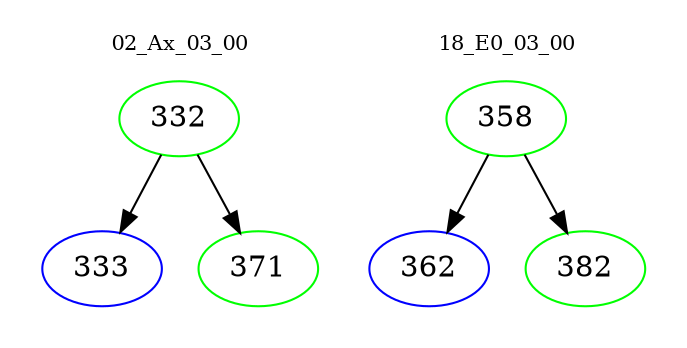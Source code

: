 digraph{
subgraph cluster_0 {
color = white
label = "02_Ax_03_00";
fontsize=10;
T0_332 [label="332", color="green"]
T0_332 -> T0_333 [color="black"]
T0_333 [label="333", color="blue"]
T0_332 -> T0_371 [color="black"]
T0_371 [label="371", color="green"]
}
subgraph cluster_1 {
color = white
label = "18_E0_03_00";
fontsize=10;
T1_358 [label="358", color="green"]
T1_358 -> T1_362 [color="black"]
T1_362 [label="362", color="blue"]
T1_358 -> T1_382 [color="black"]
T1_382 [label="382", color="green"]
}
}
